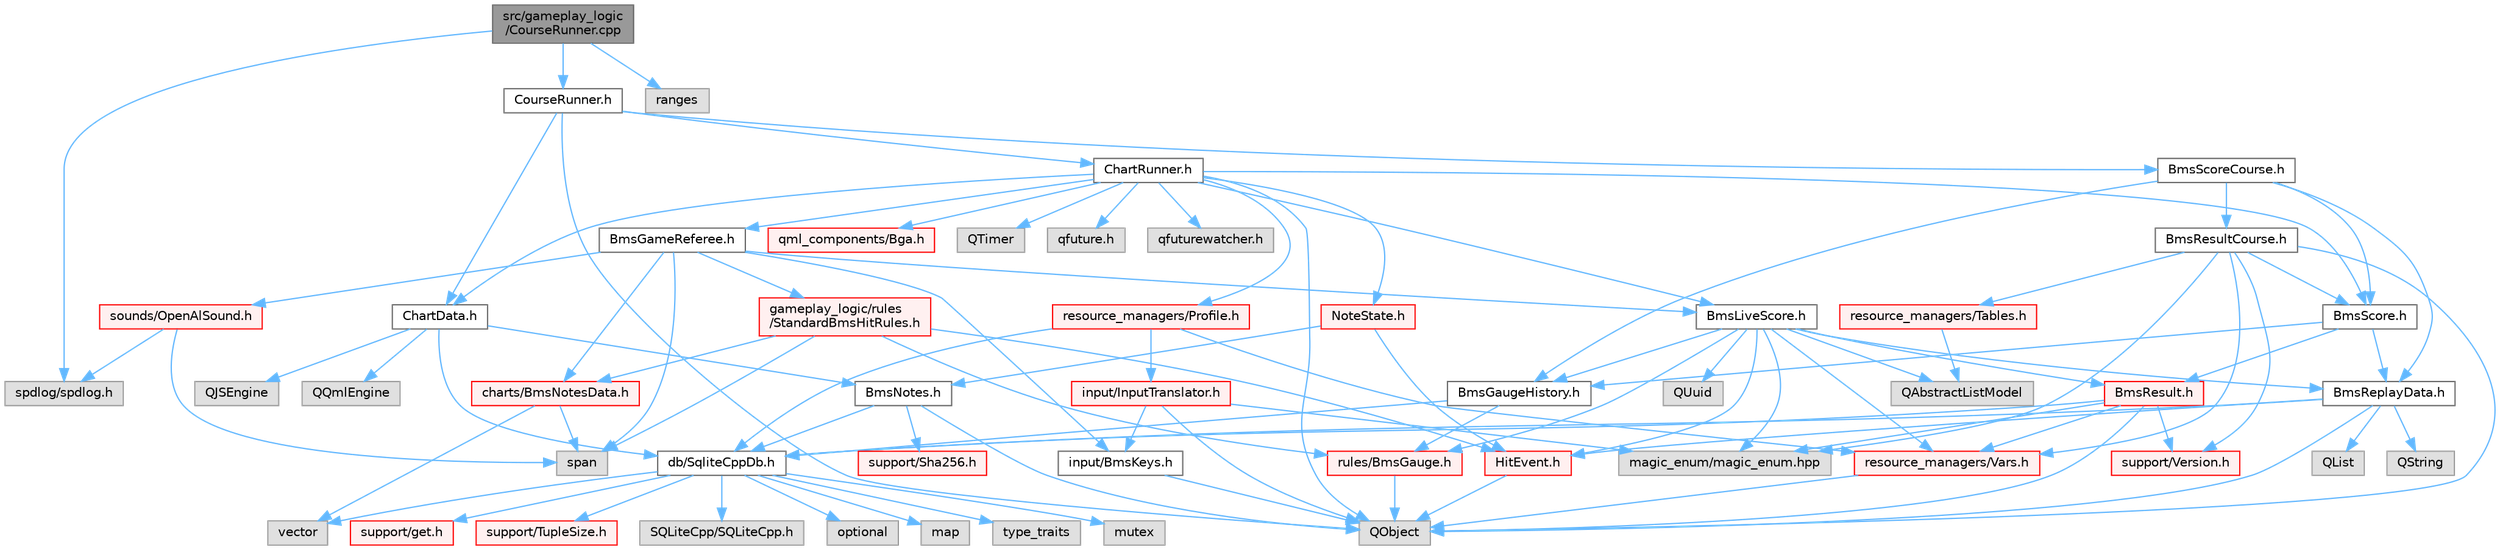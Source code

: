digraph "src/gameplay_logic/CourseRunner.cpp"
{
 // LATEX_PDF_SIZE
  bgcolor="transparent";
  edge [fontname=Helvetica,fontsize=10,labelfontname=Helvetica,labelfontsize=10];
  node [fontname=Helvetica,fontsize=10,shape=box,height=0.2,width=0.4];
  Node1 [id="Node000001",label="src/gameplay_logic\l/CourseRunner.cpp",height=0.2,width=0.4,color="gray40", fillcolor="grey60", style="filled", fontcolor="black",tooltip=" "];
  Node1 -> Node2 [id="edge1_Node000001_Node000002",color="steelblue1",style="solid",tooltip=" "];
  Node2 [id="Node000002",label="CourseRunner.h",height=0.2,width=0.4,color="grey40", fillcolor="white", style="filled",URL="$CourseRunner_8h.html",tooltip=" "];
  Node2 -> Node3 [id="edge2_Node000002_Node000003",color="steelblue1",style="solid",tooltip=" "];
  Node3 [id="Node000003",label="BmsScoreCourse.h",height=0.2,width=0.4,color="grey40", fillcolor="white", style="filled",URL="$BmsScoreCourse_8h.html",tooltip=" "];
  Node3 -> Node4 [id="edge3_Node000003_Node000004",color="steelblue1",style="solid",tooltip=" "];
  Node4 [id="Node000004",label="BmsResultCourse.h",height=0.2,width=0.4,color="grey40", fillcolor="white", style="filled",URL="$BmsResultCourse_8h.html",tooltip=" "];
  Node4 -> Node5 [id="edge4_Node000004_Node000005",color="steelblue1",style="solid",tooltip=" "];
  Node5 [id="Node000005",label="BmsScore.h",height=0.2,width=0.4,color="grey40", fillcolor="white", style="filled",URL="$BmsScore_8h.html",tooltip=" "];
  Node5 -> Node6 [id="edge5_Node000005_Node000006",color="steelblue1",style="solid",tooltip=" "];
  Node6 [id="Node000006",label="BmsGaugeHistory.h",height=0.2,width=0.4,color="grey40", fillcolor="white", style="filled",URL="$BmsGaugeHistory_8h.html",tooltip=" "];
  Node6 -> Node7 [id="edge6_Node000006_Node000007",color="steelblue1",style="solid",tooltip=" "];
  Node7 [id="Node000007",label="db/SqliteCppDb.h",height=0.2,width=0.4,color="grey40", fillcolor="white", style="filled",URL="$SqliteCppDb_8h.html",tooltip=" "];
  Node7 -> Node8 [id="edge7_Node000007_Node000008",color="steelblue1",style="solid",tooltip=" "];
  Node8 [id="Node000008",label="SQLiteCpp/SQLiteCpp.h",height=0.2,width=0.4,color="grey60", fillcolor="#E0E0E0", style="filled",tooltip=" "];
  Node7 -> Node9 [id="edge8_Node000007_Node000009",color="steelblue1",style="solid",tooltip=" "];
  Node9 [id="Node000009",label="optional",height=0.2,width=0.4,color="grey60", fillcolor="#E0E0E0", style="filled",tooltip=" "];
  Node7 -> Node10 [id="edge9_Node000007_Node000010",color="steelblue1",style="solid",tooltip=" "];
  Node10 [id="Node000010",label="vector",height=0.2,width=0.4,color="grey60", fillcolor="#E0E0E0", style="filled",tooltip=" "];
  Node7 -> Node11 [id="edge10_Node000007_Node000011",color="steelblue1",style="solid",tooltip=" "];
  Node11 [id="Node000011",label="map",height=0.2,width=0.4,color="grey60", fillcolor="#E0E0E0", style="filled",tooltip=" "];
  Node7 -> Node12 [id="edge11_Node000007_Node000012",color="steelblue1",style="solid",tooltip=" "];
  Node12 [id="Node000012",label="type_traits",height=0.2,width=0.4,color="grey60", fillcolor="#E0E0E0", style="filled",tooltip=" "];
  Node7 -> Node13 [id="edge12_Node000007_Node000013",color="steelblue1",style="solid",tooltip=" "];
  Node13 [id="Node000013",label="mutex",height=0.2,width=0.4,color="grey60", fillcolor="#E0E0E0", style="filled",tooltip=" "];
  Node7 -> Node14 [id="edge13_Node000007_Node000014",color="steelblue1",style="solid",tooltip=" "];
  Node14 [id="Node000014",label="support/get.h",height=0.2,width=0.4,color="red", fillcolor="#FFF0F0", style="filled",URL="$get_8h.html",tooltip=" "];
  Node7 -> Node17 [id="edge14_Node000007_Node000017",color="steelblue1",style="solid",tooltip=" "];
  Node17 [id="Node000017",label="support/TupleSize.h",height=0.2,width=0.4,color="red", fillcolor="#FFF0F0", style="filled",URL="$TupleSize_8h.html",tooltip=" "];
  Node6 -> Node19 [id="edge15_Node000006_Node000019",color="steelblue1",style="solid",tooltip=" "];
  Node19 [id="Node000019",label="rules/BmsGauge.h",height=0.2,width=0.4,color="red", fillcolor="#FFF0F0", style="filled",URL="$BmsGauge_8h.html",tooltip=" "];
  Node19 -> Node21 [id="edge16_Node000019_Node000021",color="steelblue1",style="solid",tooltip=" "];
  Node21 [id="Node000021",label="QObject",height=0.2,width=0.4,color="grey60", fillcolor="#E0E0E0", style="filled",tooltip=" "];
  Node5 -> Node23 [id="edge17_Node000005_Node000023",color="steelblue1",style="solid",tooltip=" "];
  Node23 [id="Node000023",label="BmsResult.h",height=0.2,width=0.4,color="red", fillcolor="#FFF0F0", style="filled",URL="$BmsResult_8h.html",tooltip=" "];
  Node23 -> Node24 [id="edge18_Node000023_Node000024",color="steelblue1",style="solid",tooltip=" "];
  Node24 [id="Node000024",label="magic_enum/magic_enum.hpp",height=0.2,width=0.4,color="grey60", fillcolor="#E0E0E0", style="filled",tooltip=" "];
  Node23 -> Node7 [id="edge19_Node000023_Node000007",color="steelblue1",style="solid",tooltip=" "];
  Node23 -> Node25 [id="edge20_Node000023_Node000025",color="steelblue1",style="solid",tooltip=" "];
  Node25 [id="Node000025",label="resource_managers/Vars.h",height=0.2,width=0.4,color="red", fillcolor="#FFF0F0", style="filled",URL="$Vars_8h.html",tooltip=" "];
  Node25 -> Node21 [id="edge21_Node000025_Node000021",color="steelblue1",style="solid",tooltip=" "];
  Node23 -> Node32 [id="edge22_Node000023_Node000032",color="steelblue1",style="solid",tooltip=" "];
  Node32 [id="Node000032",label="support/Version.h",height=0.2,width=0.4,color="red", fillcolor="#FFF0F0", style="filled",URL="$Version_8h.html",tooltip=" "];
  Node23 -> Node21 [id="edge23_Node000023_Node000021",color="steelblue1",style="solid",tooltip=" "];
  Node5 -> Node34 [id="edge24_Node000005_Node000034",color="steelblue1",style="solid",tooltip=" "];
  Node34 [id="Node000034",label="BmsReplayData.h",height=0.2,width=0.4,color="grey40", fillcolor="white", style="filled",URL="$BmsReplayData_8h.html",tooltip=" "];
  Node34 -> Node35 [id="edge25_Node000034_Node000035",color="steelblue1",style="solid",tooltip=" "];
  Node35 [id="Node000035",label="HitEvent.h",height=0.2,width=0.4,color="red", fillcolor="#FFF0F0", style="filled",URL="$HitEvent_8h.html",tooltip=" "];
  Node35 -> Node21 [id="edge26_Node000035_Node000021",color="steelblue1",style="solid",tooltip=" "];
  Node34 -> Node7 [id="edge27_Node000034_Node000007",color="steelblue1",style="solid",tooltip=" "];
  Node34 -> Node37 [id="edge28_Node000034_Node000037",color="steelblue1",style="solid",tooltip=" "];
  Node37 [id="Node000037",label="QList",height=0.2,width=0.4,color="grey60", fillcolor="#E0E0E0", style="filled",tooltip=" "];
  Node34 -> Node21 [id="edge29_Node000034_Node000021",color="steelblue1",style="solid",tooltip=" "];
  Node34 -> Node38 [id="edge30_Node000034_Node000038",color="steelblue1",style="solid",tooltip=" "];
  Node38 [id="Node000038",label="QString",height=0.2,width=0.4,color="grey60", fillcolor="#E0E0E0", style="filled",tooltip=" "];
  Node4 -> Node39 [id="edge31_Node000004_Node000039",color="steelblue1",style="solid",tooltip=" "];
  Node39 [id="Node000039",label="resource_managers/Tables.h",height=0.2,width=0.4,color="red", fillcolor="#FFF0F0", style="filled",URL="$Tables_8h.html",tooltip=" "];
  Node39 -> Node40 [id="edge32_Node000039_Node000040",color="steelblue1",style="solid",tooltip=" "];
  Node40 [id="Node000040",label="QAbstractListModel",height=0.2,width=0.4,color="grey60", fillcolor="#E0E0E0", style="filled",tooltip=" "];
  Node4 -> Node32 [id="edge33_Node000004_Node000032",color="steelblue1",style="solid",tooltip=" "];
  Node4 -> Node25 [id="edge34_Node000004_Node000025",color="steelblue1",style="solid",tooltip=" "];
  Node4 -> Node21 [id="edge35_Node000004_Node000021",color="steelblue1",style="solid",tooltip=" "];
  Node4 -> Node24 [id="edge36_Node000004_Node000024",color="steelblue1",style="solid",tooltip=" "];
  Node3 -> Node6 [id="edge37_Node000003_Node000006",color="steelblue1",style="solid",tooltip=" "];
  Node3 -> Node34 [id="edge38_Node000003_Node000034",color="steelblue1",style="solid",tooltip=" "];
  Node3 -> Node5 [id="edge39_Node000003_Node000005",color="steelblue1",style="solid",tooltip=" "];
  Node2 -> Node44 [id="edge40_Node000002_Node000044",color="steelblue1",style="solid",tooltip=" "];
  Node44 [id="Node000044",label="ChartData.h",height=0.2,width=0.4,color="grey40", fillcolor="white", style="filled",URL="$ChartData_8h.html",tooltip=" "];
  Node44 -> Node45 [id="edge41_Node000044_Node000045",color="steelblue1",style="solid",tooltip=" "];
  Node45 [id="Node000045",label="QQmlEngine",height=0.2,width=0.4,color="grey60", fillcolor="#E0E0E0", style="filled",tooltip=" "];
  Node44 -> Node46 [id="edge42_Node000044_Node000046",color="steelblue1",style="solid",tooltip=" "];
  Node46 [id="Node000046",label="QJSEngine",height=0.2,width=0.4,color="grey60", fillcolor="#E0E0E0", style="filled",tooltip=" "];
  Node44 -> Node47 [id="edge43_Node000044_Node000047",color="steelblue1",style="solid",tooltip=" "];
  Node47 [id="Node000047",label="BmsNotes.h",height=0.2,width=0.4,color="grey40", fillcolor="white", style="filled",URL="$BmsNotes_8h.html",tooltip=" "];
  Node47 -> Node21 [id="edge44_Node000047_Node000021",color="steelblue1",style="solid",tooltip=" "];
  Node47 -> Node48 [id="edge45_Node000047_Node000048",color="steelblue1",style="solid",tooltip=" "];
  Node48 [id="Node000048",label="support/Sha256.h",height=0.2,width=0.4,color="red", fillcolor="#FFF0F0", style="filled",URL="$Sha256_8h.html",tooltip=" "];
  Node47 -> Node7 [id="edge46_Node000047_Node000007",color="steelblue1",style="solid",tooltip=" "];
  Node44 -> Node7 [id="edge47_Node000044_Node000007",color="steelblue1",style="solid",tooltip=" "];
  Node2 -> Node21 [id="edge48_Node000002_Node000021",color="steelblue1",style="solid",tooltip=" "];
  Node2 -> Node50 [id="edge49_Node000002_Node000050",color="steelblue1",style="solid",tooltip=" "];
  Node50 [id="Node000050",label="ChartRunner.h",height=0.2,width=0.4,color="grey40", fillcolor="white", style="filled",URL="$ChartRunner_8h.html",tooltip=" "];
  Node50 -> Node21 [id="edge50_Node000050_Node000021",color="steelblue1",style="solid",tooltip=" "];
  Node50 -> Node51 [id="edge51_Node000050_Node000051",color="steelblue1",style="solid",tooltip=" "];
  Node51 [id="Node000051",label="BmsGameReferee.h",height=0.2,width=0.4,color="grey40", fillcolor="white", style="filled",URL="$BmsGameReferee_8h.html",tooltip=" "];
  Node51 -> Node52 [id="edge52_Node000051_Node000052",color="steelblue1",style="solid",tooltip=" "];
  Node52 [id="Node000052",label="span",height=0.2,width=0.4,color="grey60", fillcolor="#E0E0E0", style="filled",tooltip=" "];
  Node51 -> Node53 [id="edge53_Node000051_Node000053",color="steelblue1",style="solid",tooltip=" "];
  Node53 [id="Node000053",label="charts/BmsNotesData.h",height=0.2,width=0.4,color="red", fillcolor="#FFF0F0", style="filled",URL="$BmsNotesData_8h.html",tooltip=" "];
  Node53 -> Node10 [id="edge54_Node000053_Node000010",color="steelblue1",style="solid",tooltip=" "];
  Node53 -> Node52 [id="edge55_Node000053_Node000052",color="steelblue1",style="solid",tooltip=" "];
  Node51 -> Node60 [id="edge56_Node000051_Node000060",color="steelblue1",style="solid",tooltip=" "];
  Node60 [id="Node000060",label="input/BmsKeys.h",height=0.2,width=0.4,color="grey40", fillcolor="white", style="filled",URL="$BmsKeys_8h.html",tooltip=" "];
  Node60 -> Node21 [id="edge57_Node000060_Node000021",color="steelblue1",style="solid",tooltip=" "];
  Node51 -> Node61 [id="edge58_Node000051_Node000061",color="steelblue1",style="solid",tooltip=" "];
  Node61 [id="Node000061",label="BmsLiveScore.h",height=0.2,width=0.4,color="grey40", fillcolor="white", style="filled",URL="$BmsLiveScore_8h.html",tooltip=" "];
  Node61 -> Node24 [id="edge59_Node000061_Node000024",color="steelblue1",style="solid",tooltip=" "];
  Node61 -> Node19 [id="edge60_Node000061_Node000019",color="steelblue1",style="solid",tooltip=" "];
  Node61 -> Node35 [id="edge61_Node000061_Node000035",color="steelblue1",style="solid",tooltip=" "];
  Node61 -> Node23 [id="edge62_Node000061_Node000023",color="steelblue1",style="solid",tooltip=" "];
  Node61 -> Node6 [id="edge63_Node000061_Node000006",color="steelblue1",style="solid",tooltip=" "];
  Node61 -> Node34 [id="edge64_Node000061_Node000034",color="steelblue1",style="solid",tooltip=" "];
  Node61 -> Node25 [id="edge65_Node000061_Node000025",color="steelblue1",style="solid",tooltip=" "];
  Node61 -> Node40 [id="edge66_Node000061_Node000040",color="steelblue1",style="solid",tooltip=" "];
  Node61 -> Node62 [id="edge67_Node000061_Node000062",color="steelblue1",style="solid",tooltip=" "];
  Node62 [id="Node000062",label="QUuid",height=0.2,width=0.4,color="grey60", fillcolor="#E0E0E0", style="filled",tooltip=" "];
  Node51 -> Node63 [id="edge68_Node000051_Node000063",color="steelblue1",style="solid",tooltip=" "];
  Node63 [id="Node000063",label="gameplay_logic/rules\l/StandardBmsHitRules.h",height=0.2,width=0.4,color="red", fillcolor="#FFF0F0", style="filled",URL="$StandardBmsHitRules_8h.html",tooltip=" "];
  Node63 -> Node53 [id="edge69_Node000063_Node000053",color="steelblue1",style="solid",tooltip=" "];
  Node63 -> Node19 [id="edge70_Node000063_Node000019",color="steelblue1",style="solid",tooltip=" "];
  Node63 -> Node35 [id="edge71_Node000063_Node000035",color="steelblue1",style="solid",tooltip=" "];
  Node63 -> Node52 [id="edge72_Node000063_Node000052",color="steelblue1",style="solid",tooltip=" "];
  Node51 -> Node66 [id="edge73_Node000051_Node000066",color="steelblue1",style="solid",tooltip=" "];
  Node66 [id="Node000066",label="sounds/OpenAlSound.h",height=0.2,width=0.4,color="red", fillcolor="#FFF0F0", style="filled",URL="$OpenAlSound_8h.html",tooltip=" "];
  Node66 -> Node68 [id="edge74_Node000066_Node000068",color="steelblue1",style="solid",tooltip=" "];
  Node68 [id="Node000068",label="spdlog/spdlog.h",height=0.2,width=0.4,color="grey60", fillcolor="#E0E0E0", style="filled",tooltip=" "];
  Node66 -> Node52 [id="edge75_Node000066_Node000052",color="steelblue1",style="solid",tooltip=" "];
  Node50 -> Node44 [id="edge76_Node000050_Node000044",color="steelblue1",style="solid",tooltip=" "];
  Node50 -> Node5 [id="edge77_Node000050_Node000005",color="steelblue1",style="solid",tooltip=" "];
  Node50 -> Node61 [id="edge78_Node000050_Node000061",color="steelblue1",style="solid",tooltip=" "];
  Node50 -> Node69 [id="edge79_Node000050_Node000069",color="steelblue1",style="solid",tooltip=" "];
  Node69 [id="Node000069",label="resource_managers/Profile.h",height=0.2,width=0.4,color="red", fillcolor="#FFF0F0", style="filled",URL="$Profile_8h.html",tooltip=" "];
  Node69 -> Node25 [id="edge80_Node000069_Node000025",color="steelblue1",style="solid",tooltip=" "];
  Node69 -> Node7 [id="edge81_Node000069_Node000007",color="steelblue1",style="solid",tooltip=" "];
  Node69 -> Node70 [id="edge82_Node000069_Node000070",color="steelblue1",style="solid",tooltip=" "];
  Node70 [id="Node000070",label="input/InputTranslator.h",height=0.2,width=0.4,color="red", fillcolor="#FFF0F0", style="filled",URL="$InputTranslator_8h.html",tooltip=" "];
  Node70 -> Node60 [id="edge83_Node000070_Node000060",color="steelblue1",style="solid",tooltip=" "];
  Node70 -> Node21 [id="edge84_Node000070_Node000021",color="steelblue1",style="solid",tooltip=" "];
  Node70 -> Node24 [id="edge85_Node000070_Node000024",color="steelblue1",style="solid",tooltip=" "];
  Node50 -> Node79 [id="edge86_Node000050_Node000079",color="steelblue1",style="solid",tooltip=" "];
  Node79 [id="Node000079",label="qml_components/Bga.h",height=0.2,width=0.4,color="red", fillcolor="#FFF0F0", style="filled",URL="$Bga_8h.html",tooltip=" "];
  Node50 -> Node85 [id="edge87_Node000050_Node000085",color="steelblue1",style="solid",tooltip=" "];
  Node85 [id="Node000085",label="NoteState.h",height=0.2,width=0.4,color="red", fillcolor="#FFF0F0", style="filled",URL="$NoteState_8h.html",tooltip=" "];
  Node85 -> Node47 [id="edge88_Node000085_Node000047",color="steelblue1",style="solid",tooltip=" "];
  Node85 -> Node35 [id="edge89_Node000085_Node000035",color="steelblue1",style="solid",tooltip=" "];
  Node50 -> Node72 [id="edge90_Node000050_Node000072",color="steelblue1",style="solid",tooltip=" "];
  Node72 [id="Node000072",label="QTimer",height=0.2,width=0.4,color="grey60", fillcolor="#E0E0E0", style="filled",tooltip=" "];
  Node50 -> Node87 [id="edge91_Node000050_Node000087",color="steelblue1",style="solid",tooltip=" "];
  Node87 [id="Node000087",label="qfuture.h",height=0.2,width=0.4,color="grey60", fillcolor="#E0E0E0", style="filled",tooltip=" "];
  Node50 -> Node88 [id="edge92_Node000050_Node000088",color="steelblue1",style="solid",tooltip=" "];
  Node88 [id="Node000088",label="qfuturewatcher.h",height=0.2,width=0.4,color="grey60", fillcolor="#E0E0E0", style="filled",tooltip=" "];
  Node1 -> Node89 [id="edge93_Node000001_Node000089",color="steelblue1",style="solid",tooltip=" "];
  Node89 [id="Node000089",label="ranges",height=0.2,width=0.4,color="grey60", fillcolor="#E0E0E0", style="filled",tooltip=" "];
  Node1 -> Node68 [id="edge94_Node000001_Node000068",color="steelblue1",style="solid",tooltip=" "];
}
